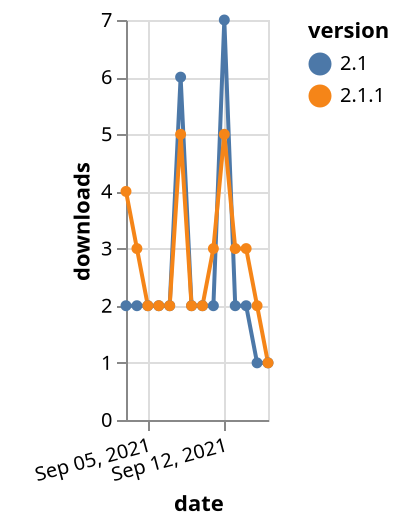{"$schema": "https://vega.github.io/schema/vega-lite/v5.json", "description": "A simple bar chart with embedded data.", "data": {"values": [{"date": "2021-09-03", "total": 7825, "delta": 2, "version": "2.1"}, {"date": "2021-09-04", "total": 7827, "delta": 2, "version": "2.1"}, {"date": "2021-09-05", "total": 7829, "delta": 2, "version": "2.1"}, {"date": "2021-09-06", "total": 7831, "delta": 2, "version": "2.1"}, {"date": "2021-09-07", "total": 7833, "delta": 2, "version": "2.1"}, {"date": "2021-09-08", "total": 7839, "delta": 6, "version": "2.1"}, {"date": "2021-09-09", "total": 7841, "delta": 2, "version": "2.1"}, {"date": "2021-09-10", "total": 7843, "delta": 2, "version": "2.1"}, {"date": "2021-09-11", "total": 7845, "delta": 2, "version": "2.1"}, {"date": "2021-09-12", "total": 7852, "delta": 7, "version": "2.1"}, {"date": "2021-09-13", "total": 7854, "delta": 2, "version": "2.1"}, {"date": "2021-09-14", "total": 7856, "delta": 2, "version": "2.1"}, {"date": "2021-09-15", "total": 7857, "delta": 1, "version": "2.1"}, {"date": "2021-09-16", "total": 7858, "delta": 1, "version": "2.1"}, {"date": "2021-09-03", "total": 2502, "delta": 4, "version": "2.1.1"}, {"date": "2021-09-04", "total": 2505, "delta": 3, "version": "2.1.1"}, {"date": "2021-09-05", "total": 2507, "delta": 2, "version": "2.1.1"}, {"date": "2021-09-06", "total": 2509, "delta": 2, "version": "2.1.1"}, {"date": "2021-09-07", "total": 2511, "delta": 2, "version": "2.1.1"}, {"date": "2021-09-08", "total": 2516, "delta": 5, "version": "2.1.1"}, {"date": "2021-09-09", "total": 2518, "delta": 2, "version": "2.1.1"}, {"date": "2021-09-10", "total": 2520, "delta": 2, "version": "2.1.1"}, {"date": "2021-09-11", "total": 2523, "delta": 3, "version": "2.1.1"}, {"date": "2021-09-12", "total": 2528, "delta": 5, "version": "2.1.1"}, {"date": "2021-09-13", "total": 2531, "delta": 3, "version": "2.1.1"}, {"date": "2021-09-14", "total": 2534, "delta": 3, "version": "2.1.1"}, {"date": "2021-09-15", "total": 2536, "delta": 2, "version": "2.1.1"}, {"date": "2021-09-16", "total": 2537, "delta": 1, "version": "2.1.1"}]}, "width": "container", "mark": {"type": "line", "point": {"filled": true}}, "encoding": {"x": {"field": "date", "type": "temporal", "timeUnit": "yearmonthdate", "title": "date", "axis": {"labelAngle": -15}}, "y": {"field": "delta", "type": "quantitative", "title": "downloads"}, "color": {"field": "version", "type": "nominal"}, "tooltip": {"field": "delta"}}}
